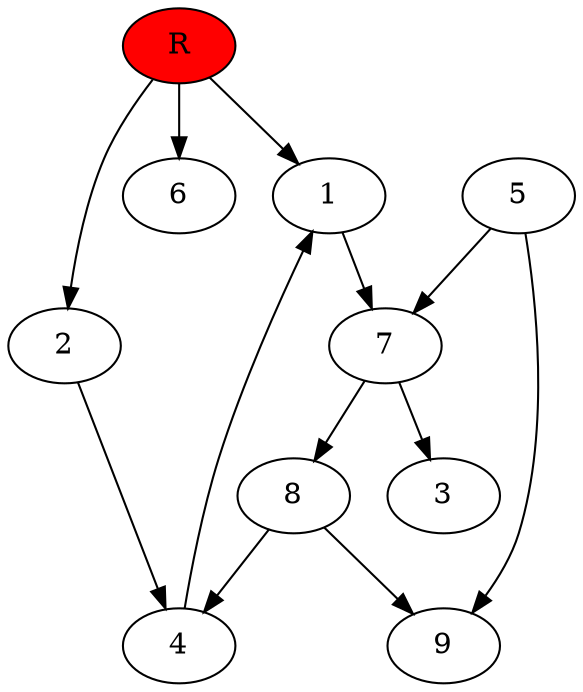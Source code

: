 digraph prb63458 {
	1
	2
	3
	4
	5
	6
	7
	8
	R [fillcolor="#ff0000" style=filled]
	1 -> 7
	2 -> 4
	4 -> 1
	5 -> 7
	5 -> 9
	7 -> 3
	7 -> 8
	8 -> 4
	8 -> 9
	R -> 1
	R -> 2
	R -> 6
}
